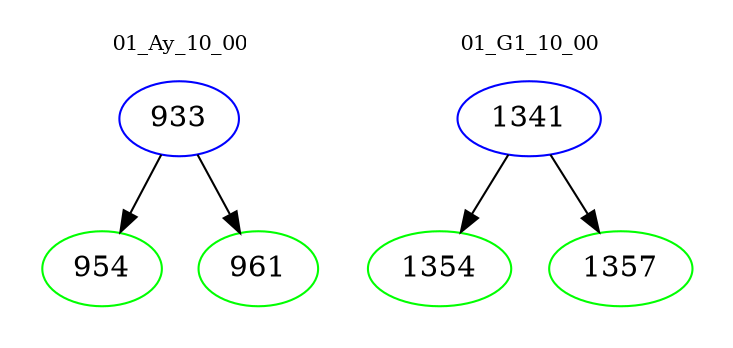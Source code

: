 digraph{
subgraph cluster_0 {
color = white
label = "01_Ay_10_00";
fontsize=10;
T0_933 [label="933", color="blue"]
T0_933 -> T0_954 [color="black"]
T0_954 [label="954", color="green"]
T0_933 -> T0_961 [color="black"]
T0_961 [label="961", color="green"]
}
subgraph cluster_1 {
color = white
label = "01_G1_10_00";
fontsize=10;
T1_1341 [label="1341", color="blue"]
T1_1341 -> T1_1354 [color="black"]
T1_1354 [label="1354", color="green"]
T1_1341 -> T1_1357 [color="black"]
T1_1357 [label="1357", color="green"]
}
}
